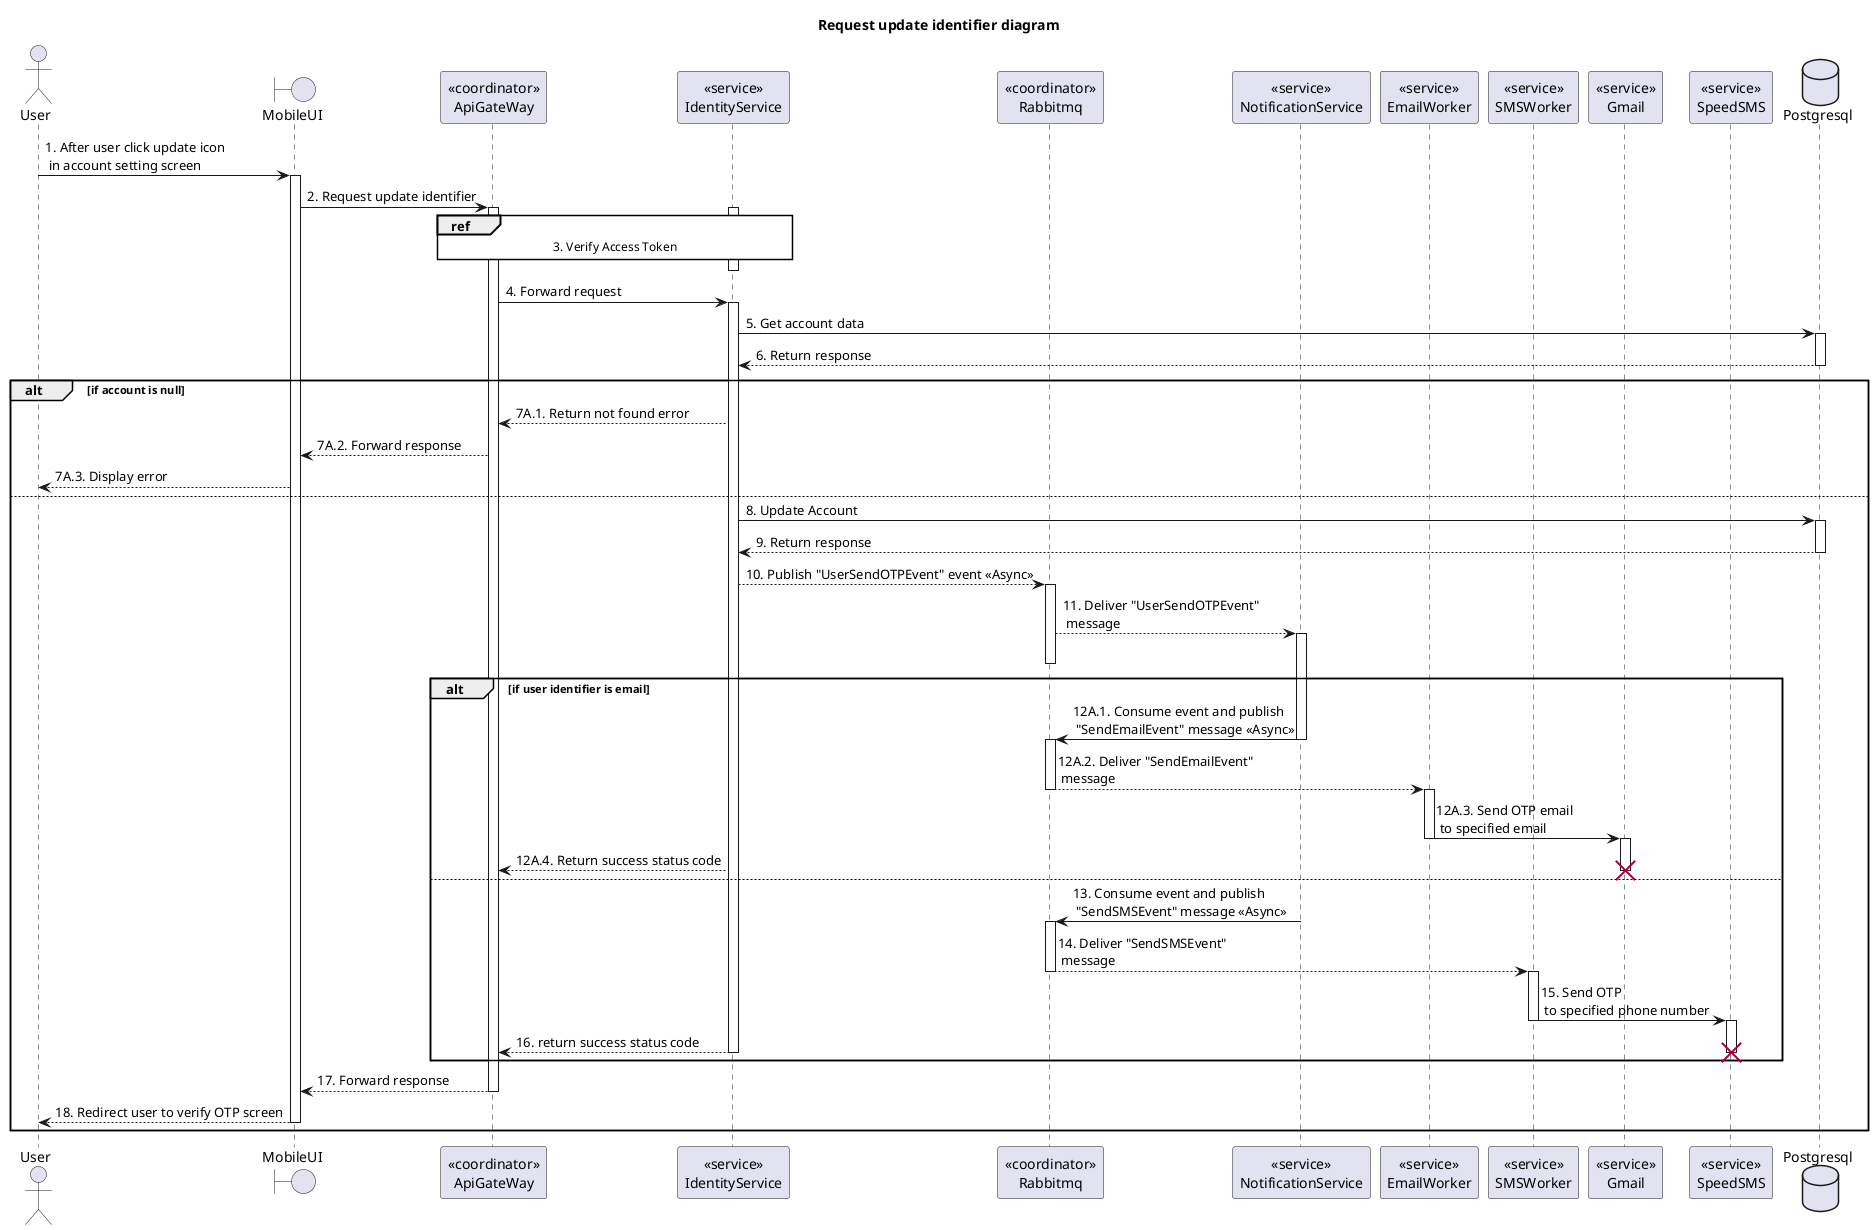 @startuml Sequence
title "Request update identifier diagram"

<style>
  sequenceDiagram {
    reference {
      BackGroundColor white
    }
}
</style>

actor User
boundary MobileUI
participant "<<coordinator>>\nApiGateWay" as ApiGateway
participant "<<service>>\nIdentityService" as IdentityService
participant "<<coordinator>>\nRabbitmq" as Rabbitmq
participant "<<service>>\nNotificationService" as NotificationService
participant "<<service>>\nEmailWorker" as EmailWorker
participant "<<service>>\nSMSWorker" as SMSWorker
participant "<<service>>\nGmail" as Gmail
participant "<<service>>\nSpeedSMS" as SpeedSMS
database Postgresql

User -> MobileUI ++: 1. After user click update icon\n in account setting screen
MobileUI -> ApiGateway ++: 2. Request update identifier

activate IdentityService
ref over ApiGateway, IdentityService: 3. Verify Access Token
ApiGateway -[hidden]-> IdentityService
deactivate IdentityService

ApiGateway -> IdentityService ++: 4. Forward request
IdentityService -> Postgresql ++: 5. Get account data
IdentityService <-- Postgresql --: 6. Return response

alt if account is null
  ApiGateway <-- IdentityService: 7A.1. Return not found error
  MobileUI <-- ApiGateway: 7A.2. Forward response
  User <-- MobileUI: 7A.3. Display error
else
  IdentityService -> Postgresql ++: 8. Update Account
  IdentityService <-- Postgresql --: 9. Return response
  IdentityService --> Rabbitmq ++: 10. Publish "UserSendOTPEvent" event <<Async>>
  Rabbitmq --> NotificationService: 11. Deliver "UserSendOTPEvent"\n message
  activate NotificationService
  deactivate Rabbitmq

  alt if user identifier is email
    NotificationService -> Rabbitmq: 12A.1. Consume event and publish \n "SendEmailEvent" message <<Async>>
    deactivate NotificationService
    activate Rabbitmq
    Rabbitmq --> EmailWorker: 12A.2. Deliver "SendEmailEvent"\n message
    deactivate Rabbitmq
    activate EmailWorker
    EmailWorker -> Gmail: 12A.3. Send OTP email\n to specified email
    deactivate EmailWorker
    activate Gmail
  
    ApiGateway <-- IdentityService: 12A.4. Return success status code
    deactivate Gmail
    destroy Gmail
  else 
    NotificationService -> Rabbitmq: 13. Consume event and publish \n "SendSMSEvent" message <<Async>>
    deactivate NotificationService
    activate Rabbitmq
    Rabbitmq --> SMSWorker: 14. Deliver "SendSMSEvent"\n message
    deactivate Rabbitmq
    activate SMSWorker
    SMSWorker -> SpeedSMS: 15. Send OTP \n to specified phone number
    deactivate SMSWorker
    activate SpeedSMS
  
    ApiGateway <-- IdentityService--: 16. return success status code
    deactivate SpeedSMS
    destroy SpeedSMS
  end

  MobileUI <-- ApiGateway --: 17. Forward response
  User <-- MobileUI --: 18. Redirect user to verify OTP screen
end

@enduml

